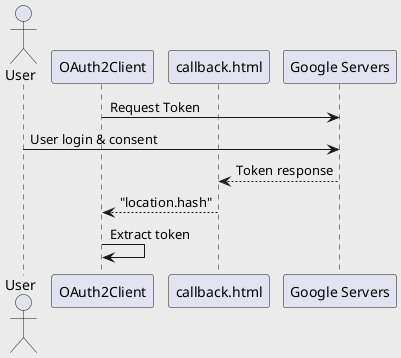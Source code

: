 @startuml
skinparam backgroundColor #ECEBEC

actor User as resowner
participant "OAuth2Client" as client
participant "callback.html" as callback
participant "Google Servers" as provider

client->provider: Request Token
resowner->provider: User login & consent
provider-->callback: Token response
callback-->client: "location.hash"
client->client: Extract token

@enduml